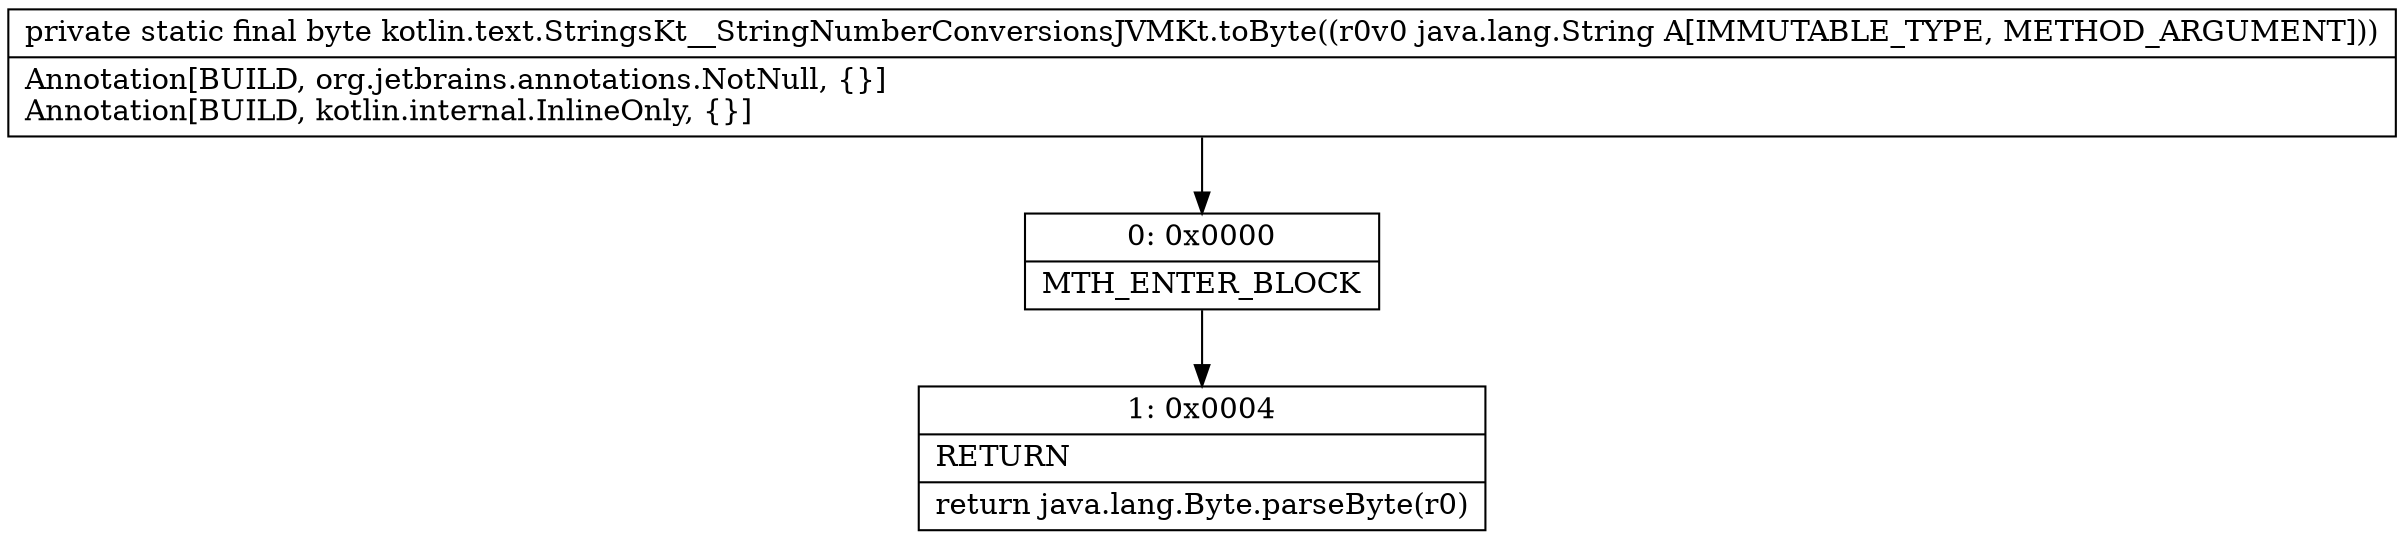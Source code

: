 digraph "CFG forkotlin.text.StringsKt__StringNumberConversionsJVMKt.toByte(Ljava\/lang\/String;)B" {
Node_0 [shape=record,label="{0\:\ 0x0000|MTH_ENTER_BLOCK\l}"];
Node_1 [shape=record,label="{1\:\ 0x0004|RETURN\l|return java.lang.Byte.parseByte(r0)\l}"];
MethodNode[shape=record,label="{private static final byte kotlin.text.StringsKt__StringNumberConversionsJVMKt.toByte((r0v0 java.lang.String A[IMMUTABLE_TYPE, METHOD_ARGUMENT]))  | Annotation[BUILD, org.jetbrains.annotations.NotNull, \{\}]\lAnnotation[BUILD, kotlin.internal.InlineOnly, \{\}]\l}"];
MethodNode -> Node_0;
Node_0 -> Node_1;
}


